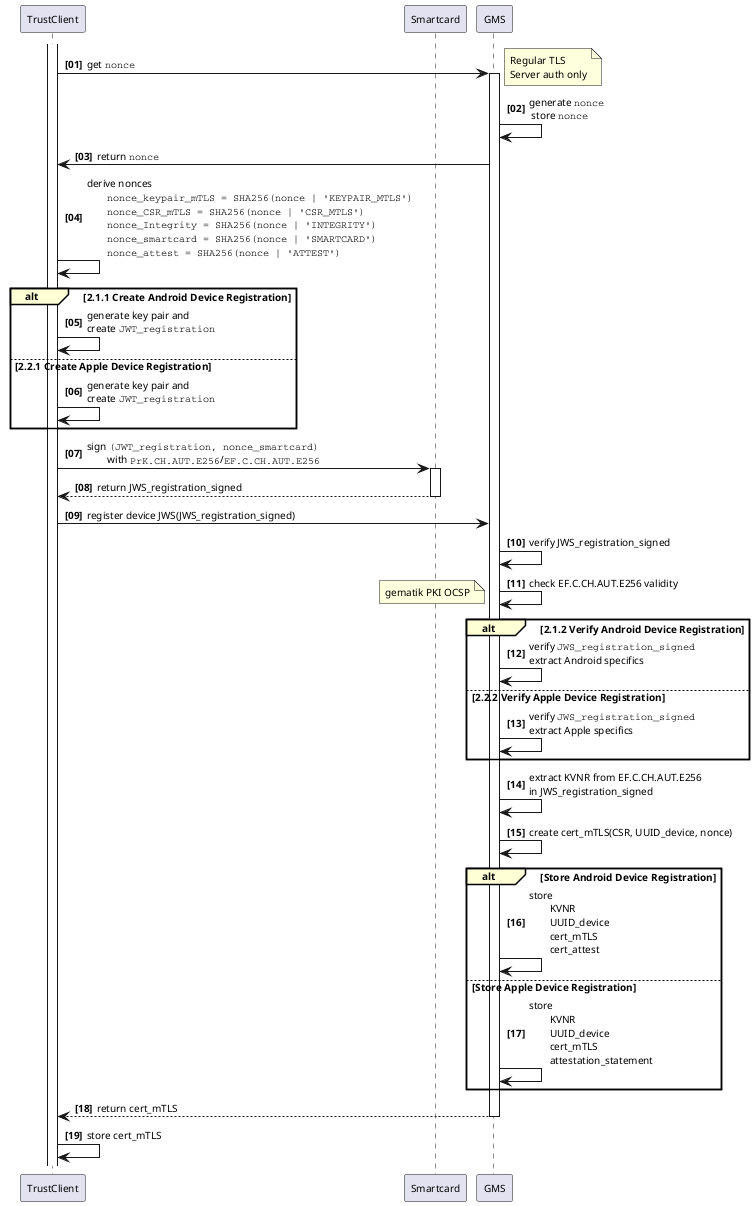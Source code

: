 @startuml DSR-RFC-01 Main Flow
autonumber "<b>[00]"
skinparam defaultFontSize 10
skinparam defaultFontName Helvetica
skinparam DefaultMonospacedFontName Courier
skinparam lengthAdjust none

participant TrustClient

participant Smartcard

participant GMS

activate TrustClient

TrustClient -> GMS ++: get ""nonce""
note right
Regular TLS
Server auth only
end note

GMS -> GMS: generate ""nonce""\n store ""nonce""
GMS -> TrustClient: return ""nonce""

TrustClient -> TrustClient: derive nonces\n\t""nonce_keypair_mTLS = SHA256(nonce | 'KEYPAIR_MTLS')""\n\t""nonce_CSR_mTLS = SHA256(nonce | 'CSR_MTLS')""\n\t""nonce_Integrity = SHA256(nonce | 'INTEGRITY')""\n\t""nonce_smartcard = SHA256(nonce | 'SMARTCARD')""\n\t""nonce_attest = SHA256(nonce | 'ATTEST')""

alt#FEFFD5  2.1.1 Create Android Device Registration
TrustClient -> TrustClient: generate key pair and\ncreate ""JWT_registration""
else 2.2.1 Create Apple Device Registration 
TrustClient -> TrustClient: generate key pair and\ncreate ""JWT_registration""
end

TrustClient -> Smartcard ++:  sign ""(JWT_registration, nonce_smartcard)""\n\twith ""PrK.CH.AUT.E256""/""EF.C.CH.AUT.E256""
return return JWS_registration_signed


TrustClient -> GMS: register device JWS(JWS_registration_signed)

GMS -> GMS: verify JWS_registration_signed
GMS -> GMS: check EF.C.CH.AUT.E256 validity
note left
gematik PKI OCSP
end note

alt#FEFFD5 2.1.2 Verify Android Device Registration 
GMS -> GMS: verify ""JWS_registration_signed""\nextract Android specifics
else 2.2.2 Verify Apple Device Registration
GMS -> GMS: verify ""JWS_registration_signed""\nextract Apple specifics
end


GMS -> GMS: extract KVNR from EF.C.CH.AUT.E256\nin JWS_registration_signed
GMS -> GMS: create cert_mTLS(CSR, UUID_device, nonce)

alt#FEFFD5 Store Android Device Registration
GMS -> GMS: store\n\tKVNR\n\tUUID_device\n\tcert_mTLS\n\tcert_attest
else Store Apple Device Registration
GMS -> GMS: store\n\tKVNR\n\tUUID_device\n\tcert_mTLS\n\tattestation_statement
end 
return return cert_mTLS
TrustClient -> TrustClient: store cert_mTLS

@enduml